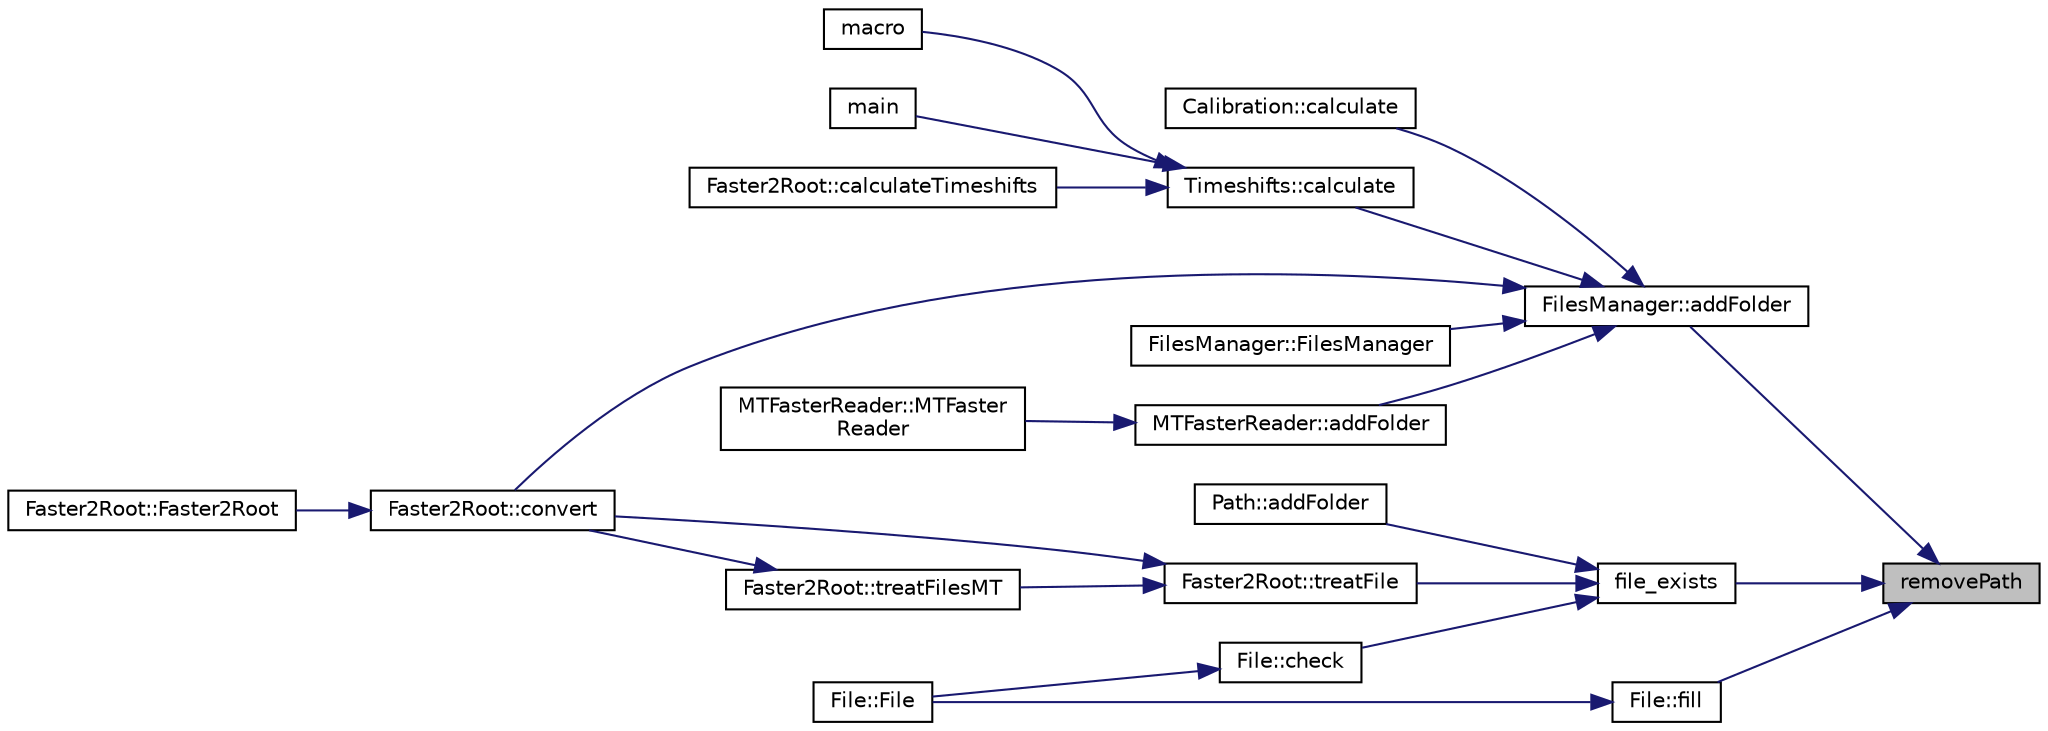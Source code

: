 digraph "removePath"
{
 // LATEX_PDF_SIZE
  edge [fontname="Helvetica",fontsize="10",labelfontname="Helvetica",labelfontsize="10"];
  node [fontname="Helvetica",fontsize="10",shape=record];
  rankdir="RL";
  Node1 [label="removePath",height=0.2,width=0.4,color="black", fillcolor="grey75", style="filled", fontcolor="black",tooltip=" "];
  Node1 -> Node2 [dir="back",color="midnightblue",fontsize="10",style="solid",fontname="Helvetica"];
  Node2 [label="FilesManager::addFolder",height=0.2,width=0.4,color="black", fillcolor="white", style="filled",URL="$class_files_manager.html#a1e3f340bc355752f172b1fd3d6de9171",tooltip=" "];
  Node2 -> Node3 [dir="back",color="midnightblue",fontsize="10",style="solid",fontname="Helvetica"];
  Node3 [label="MTFasterReader::addFolder",height=0.2,width=0.4,color="black", fillcolor="white", style="filled",URL="$class_m_t_faster_reader.html#a58a2fe8f9f9ba39808d43f36f45c8288",tooltip=" "];
  Node3 -> Node4 [dir="back",color="midnightblue",fontsize="10",style="solid",fontname="Helvetica"];
  Node4 [label="MTFasterReader::MTFaster\lReader",height=0.2,width=0.4,color="black", fillcolor="white", style="filled",URL="$class_m_t_faster_reader.html#a98a77edc573c4b3cfa5fa384f0d1a085",tooltip="Regular constructor."];
  Node2 -> Node5 [dir="back",color="midnightblue",fontsize="10",style="solid",fontname="Helvetica"];
  Node5 [label="Calibration::calculate",height=0.2,width=0.4,color="black", fillcolor="white", style="filled",URL="$class_calibration.html#a565f20934636c0ad0cbf765b78e59574",tooltip=" "];
  Node2 -> Node6 [dir="back",color="midnightblue",fontsize="10",style="solid",fontname="Helvetica"];
  Node6 [label="Timeshifts::calculate",height=0.2,width=0.4,color="black", fillcolor="white", style="filled",URL="$class_timeshifts.html#a3d3ab1b3498ca45832d8a8735f16e188",tooltip=" "];
  Node6 -> Node7 [dir="back",color="midnightblue",fontsize="10",style="solid",fontname="Helvetica"];
  Node7 [label="Faster2Root::calculateTimeshifts",height=0.2,width=0.4,color="black", fillcolor="white", style="filled",URL="$class_faster2_root.html#a0a9d05860dee9c95927224569e789fa5",tooltip=" "];
  Node6 -> Node8 [dir="back",color="midnightblue",fontsize="10",style="solid",fontname="Helvetica"];
  Node8 [label="macro",height=0.2,width=0.4,color="black", fillcolor="white", style="filled",URL="$macro_8_c.html#aaa9c9f6e52fd017602d5e43589a06c84",tooltip=" "];
  Node6 -> Node9 [dir="back",color="midnightblue",fontsize="10",style="solid",fontname="Helvetica"];
  Node9 [label="main",height=0.2,width=0.4,color="black", fillcolor="white", style="filled",URL="$test_8cpp.html#ae66f6b31b5ad750f1fe042a706a4e3d4",tooltip=" "];
  Node2 -> Node10 [dir="back",color="midnightblue",fontsize="10",style="solid",fontname="Helvetica"];
  Node10 [label="Faster2Root::convert",height=0.2,width=0.4,color="black", fillcolor="white", style="filled",URL="$class_faster2_root.html#a0a1797460cf62fe88d87327602b91eda",tooltip=" "];
  Node10 -> Node11 [dir="back",color="midnightblue",fontsize="10",style="solid",fontname="Helvetica"];
  Node11 [label="Faster2Root::Faster2Root",height=0.2,width=0.4,color="black", fillcolor="white", style="filled",URL="$class_faster2_root.html#a931cf8ef7c2acab073b363893c65bffd",tooltip=" "];
  Node2 -> Node12 [dir="back",color="midnightblue",fontsize="10",style="solid",fontname="Helvetica"];
  Node12 [label="FilesManager::FilesManager",height=0.2,width=0.4,color="black", fillcolor="white", style="filled",URL="$class_files_manager.html#a206d8578e0d9c7b6c6576a24d4d90f85",tooltip=" "];
  Node1 -> Node13 [dir="back",color="midnightblue",fontsize="10",style="solid",fontname="Helvetica"];
  Node13 [label="file_exists",height=0.2,width=0.4,color="black", fillcolor="white", style="filled",URL="$files__functions_8hpp.html#a6d165da5cc41e5429a9c03c6a6c68d96",tooltip=" "];
  Node13 -> Node14 [dir="back",color="midnightblue",fontsize="10",style="solid",fontname="Helvetica"];
  Node14 [label="Path::addFolder",height=0.2,width=0.4,color="black", fillcolor="white", style="filled",URL="$class_path.html#a99656cd73eb5c5fa461d7570b86eb66d",tooltip=" "];
  Node13 -> Node15 [dir="back",color="midnightblue",fontsize="10",style="solid",fontname="Helvetica"];
  Node15 [label="File::check",height=0.2,width=0.4,color="black", fillcolor="white", style="filled",URL="$class_file.html#a6b15fde4d8bb49099cdf7f27c4f36fae",tooltip=" "];
  Node15 -> Node16 [dir="back",color="midnightblue",fontsize="10",style="solid",fontname="Helvetica"];
  Node16 [label="File::File",height=0.2,width=0.4,color="black", fillcolor="white", style="filled",URL="$class_file.html#af35b9970b6ea55f619399e41d0bab0cd",tooltip=" "];
  Node13 -> Node17 [dir="back",color="midnightblue",fontsize="10",style="solid",fontname="Helvetica"];
  Node17 [label="Faster2Root::treatFile",height=0.2,width=0.4,color="black", fillcolor="white", style="filled",URL="$class_faster2_root.html#a2409f727d81b148d694f2da17a1989f4",tooltip=" "];
  Node17 -> Node10 [dir="back",color="midnightblue",fontsize="10",style="solid",fontname="Helvetica"];
  Node17 -> Node18 [dir="back",color="midnightblue",fontsize="10",style="solid",fontname="Helvetica"];
  Node18 [label="Faster2Root::treatFilesMT",height=0.2,width=0.4,color="black", fillcolor="white", style="filled",URL="$class_faster2_root.html#a17399e2c3d35d2bc98f895548f256826",tooltip=" "];
  Node18 -> Node10 [dir="back",color="midnightblue",fontsize="10",style="solid",fontname="Helvetica"];
  Node1 -> Node19 [dir="back",color="midnightblue",fontsize="10",style="solid",fontname="Helvetica"];
  Node19 [label="File::fill",height=0.2,width=0.4,color="black", fillcolor="white", style="filled",URL="$class_file.html#ac3774fc193239a9a83f6974e9a79f9c4",tooltip=" "];
  Node19 -> Node16 [dir="back",color="midnightblue",fontsize="10",style="solid",fontname="Helvetica"];
}

